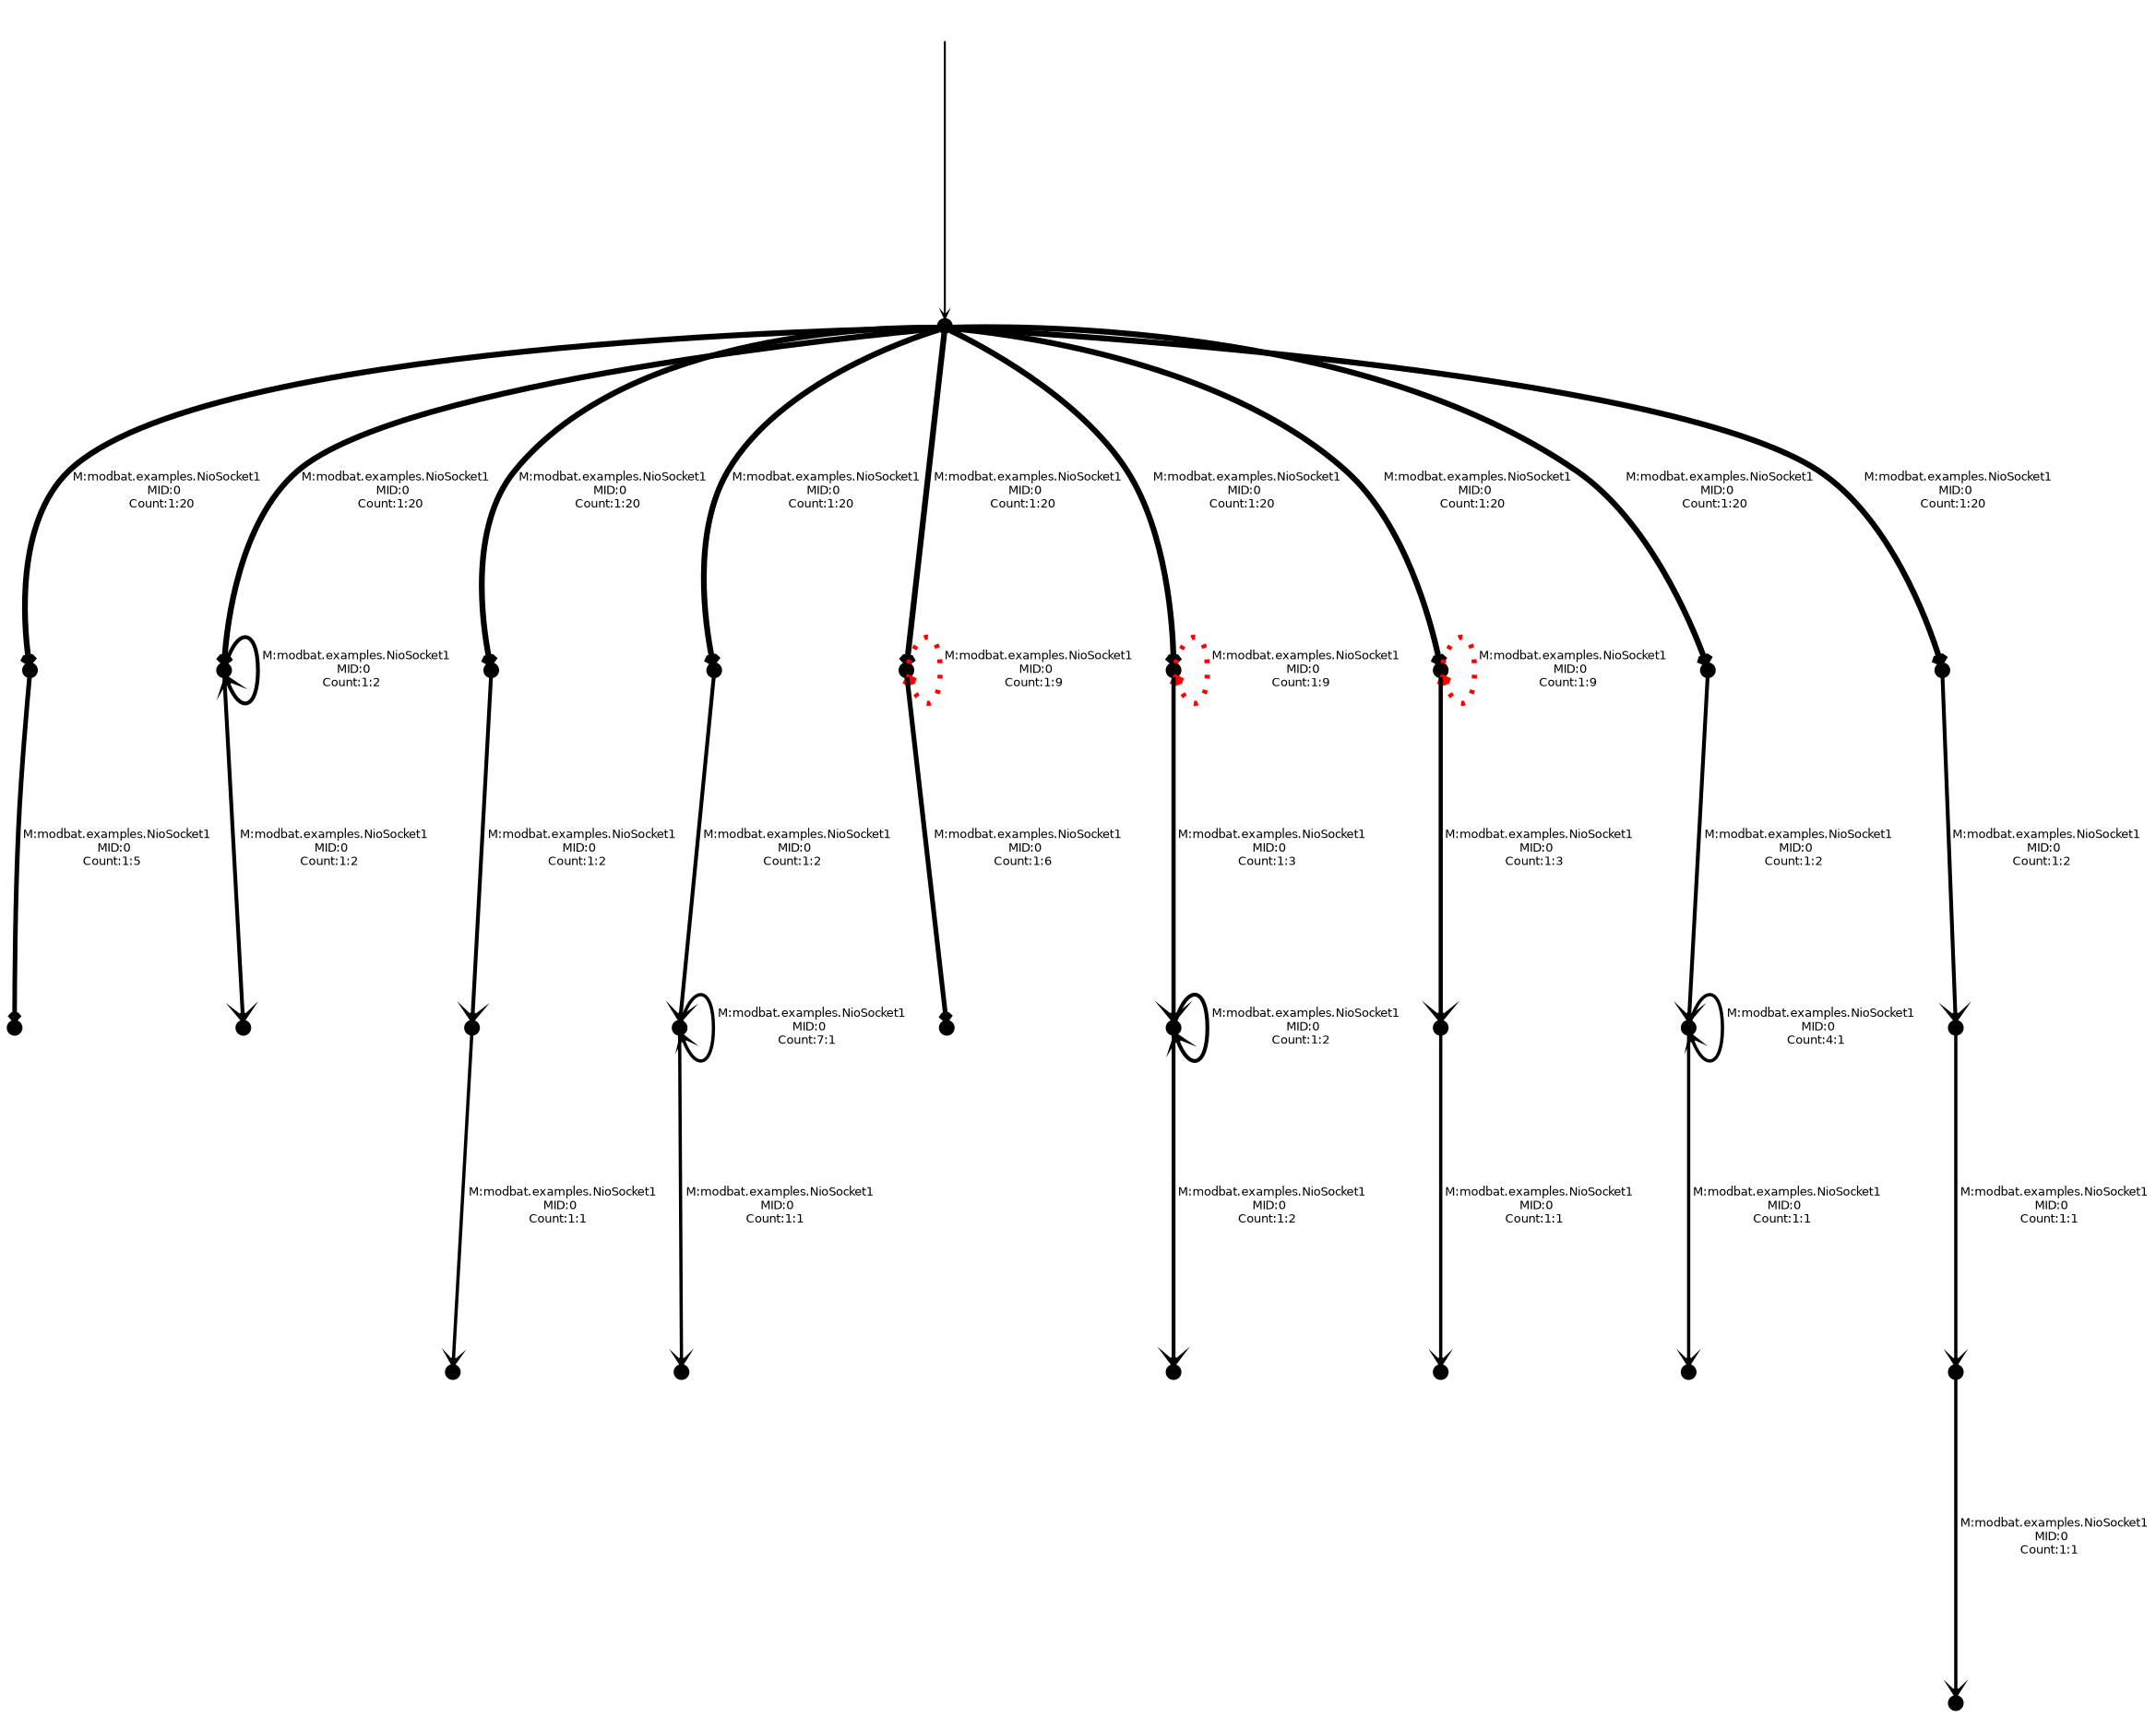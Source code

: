 digraph model {
  orientation = portrait;
  graph [ rankdir = "TB", ranksep="2", nodesep="0.2" ];
  node [ fontname = "Helvetica", fontsize="6.0", style=rounded, shape="point", margin="0.07", height="0.1" ];
  edge [ fontname = "Helvetica", arrowsize=".3", arrowhead="vee", fontsize="6.0", margin="0.05" ];
None [shape=none, style=invis, width=0.1, height=0.1]
None->0
{rank = source; None}
0->1[penwidth="3.0",label = " M:modbat.examples.NioSocket1\nMID:0\nCount:1:20 "];
1->2[penwidth="2.3979400086720375",label = " M:modbat.examples.NioSocket1\nMID:0\nCount:1:5 "];
0->3[penwidth="3.0",label = " M:modbat.examples.NioSocket1\nMID:0\nCount:1:20 "];
3->3[penwidth="2.0",label = " M:modbat.examples.NioSocket1\nMID:0\nCount:1:2 "];
3->4[penwidth="2.0",label = " M:modbat.examples.NioSocket1\nMID:0\nCount:1:2 "];
0->5[penwidth="3.0",label = " M:modbat.examples.NioSocket1\nMID:0\nCount:1:20 "];
5->6[penwidth="2.0",label = " M:modbat.examples.NioSocket1\nMID:0\nCount:1:2 "];
6->7[penwidth="1.6989700043360187",label = " M:modbat.examples.NioSocket1\nMID:0\nCount:1:1 "];
0->8[penwidth="3.0",label = " M:modbat.examples.NioSocket1\nMID:0\nCount:1:20 "];
8->9[penwidth="2.0",label = " M:modbat.examples.NioSocket1\nMID:0\nCount:1:2 "];
9->9[penwidth="1.6989700043360187",label = " M:modbat.examples.NioSocket1\nMID:0\nCount:7:1 "];
9->10[penwidth="1.6989700043360187",label = " M:modbat.examples.NioSocket1\nMID:0\nCount:1:1 "];
0->11[penwidth="3.0",label = " M:modbat.examples.NioSocket1\nMID:0\nCount:1:20 "];
11->11[style=dotted, color=red,penwidth="2.653212513775344",label = " M:modbat.examples.NioSocket1\nMID:0\nCount:1:9 "];
11->12[penwidth="2.4771212547196626",label = " M:modbat.examples.NioSocket1\nMID:0\nCount:1:6 "];
0->13[penwidth="3.0",label = " M:modbat.examples.NioSocket1\nMID:0\nCount:1:20 "];
13->13[style=dotted, color=red,penwidth="2.653212513775344",label = " M:modbat.examples.NioSocket1\nMID:0\nCount:1:9 "];
13->14[penwidth="2.1760912590556813",label = " M:modbat.examples.NioSocket1\nMID:0\nCount:1:3 "];
14->14[penwidth="2.0",label = " M:modbat.examples.NioSocket1\nMID:0\nCount:1:2 "];
14->15[penwidth="2.0",label = " M:modbat.examples.NioSocket1\nMID:0\nCount:1:2 "];
0->16[penwidth="3.0",label = " M:modbat.examples.NioSocket1\nMID:0\nCount:1:20 "];
16->16[style=dotted, color=red,penwidth="2.653212513775344",label = " M:modbat.examples.NioSocket1\nMID:0\nCount:1:9 "];
16->17[penwidth="2.1760912590556813",label = " M:modbat.examples.NioSocket1\nMID:0\nCount:1:3 "];
17->18[penwidth="1.6989700043360187",label = " M:modbat.examples.NioSocket1\nMID:0\nCount:1:1 "];
0->19[penwidth="3.0",label = " M:modbat.examples.NioSocket1\nMID:0\nCount:1:20 "];
19->20[penwidth="2.0",label = " M:modbat.examples.NioSocket1\nMID:0\nCount:1:2 "];
20->20[penwidth="1.6989700043360187",label = " M:modbat.examples.NioSocket1\nMID:0\nCount:4:1 "];
20->21[penwidth="1.6989700043360187",label = " M:modbat.examples.NioSocket1\nMID:0\nCount:1:1 "];
0->22[penwidth="3.0",label = " M:modbat.examples.NioSocket1\nMID:0\nCount:1:20 "];
22->23[penwidth="2.0",label = " M:modbat.examples.NioSocket1\nMID:0\nCount:1:2 "];
23->24[penwidth="1.6989700043360187",label = " M:modbat.examples.NioSocket1\nMID:0\nCount:1:1 "];
24->25[penwidth="1.6989700043360187",label = " M:modbat.examples.NioSocket1\nMID:0\nCount:1:1 "];
}
